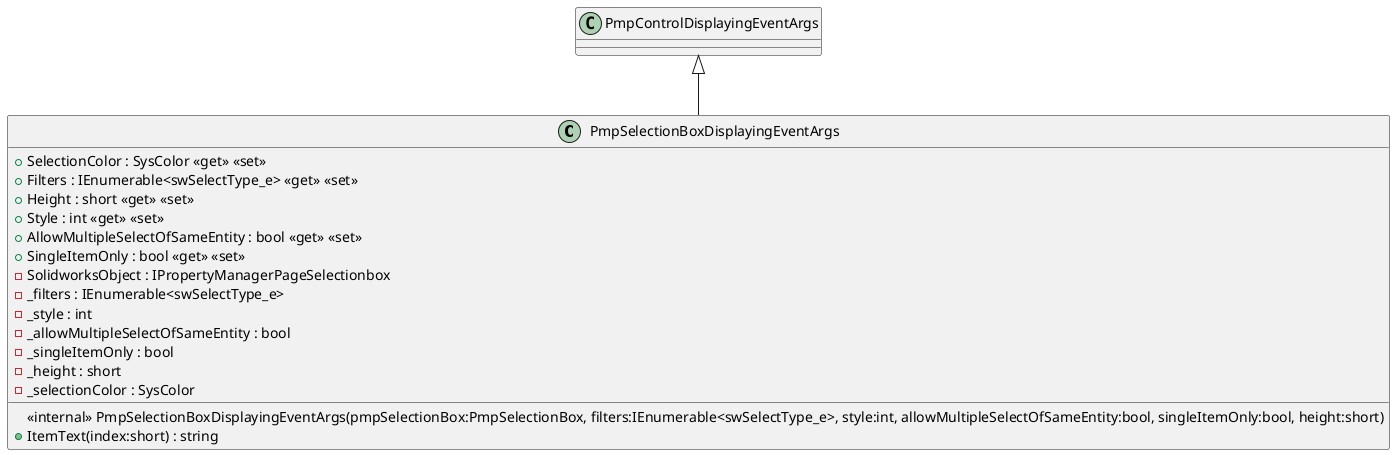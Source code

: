 @startuml
class PmpSelectionBoxDisplayingEventArgs {
    <<internal>> PmpSelectionBoxDisplayingEventArgs(pmpSelectionBox:PmpSelectionBox, filters:IEnumerable<swSelectType_e>, style:int, allowMultipleSelectOfSameEntity:bool, singleItemOnly:bool, height:short)
    + ItemText(index:short) : string
    + SelectionColor : SysColor <<get>> <<set>>
    + Filters : IEnumerable<swSelectType_e> <<get>> <<set>>
    + Height : short <<get>> <<set>>
    + Style : int <<get>> <<set>>
    + AllowMultipleSelectOfSameEntity : bool <<get>> <<set>>
    + SingleItemOnly : bool <<get>> <<set>>
    - SolidworksObject : IPropertyManagerPageSelectionbox
    - _filters : IEnumerable<swSelectType_e>
    - _style : int
    - _allowMultipleSelectOfSameEntity : bool
    - _singleItemOnly : bool
    - _height : short
    - _selectionColor : SysColor
}
PmpControlDisplayingEventArgs <|-- PmpSelectionBoxDisplayingEventArgs
@enduml

